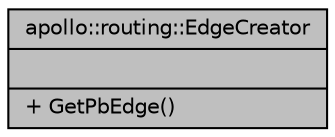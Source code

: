 digraph "apollo::routing::EdgeCreator"
{
  edge [fontname="Helvetica",fontsize="10",labelfontname="Helvetica",labelfontsize="10"];
  node [fontname="Helvetica",fontsize="10",shape=record];
  Node1 [label="{apollo::routing::EdgeCreator\n||+ GetPbEdge()\l}",height=0.2,width=0.4,color="black", fillcolor="grey75", style="filled" fontcolor="black"];
}
